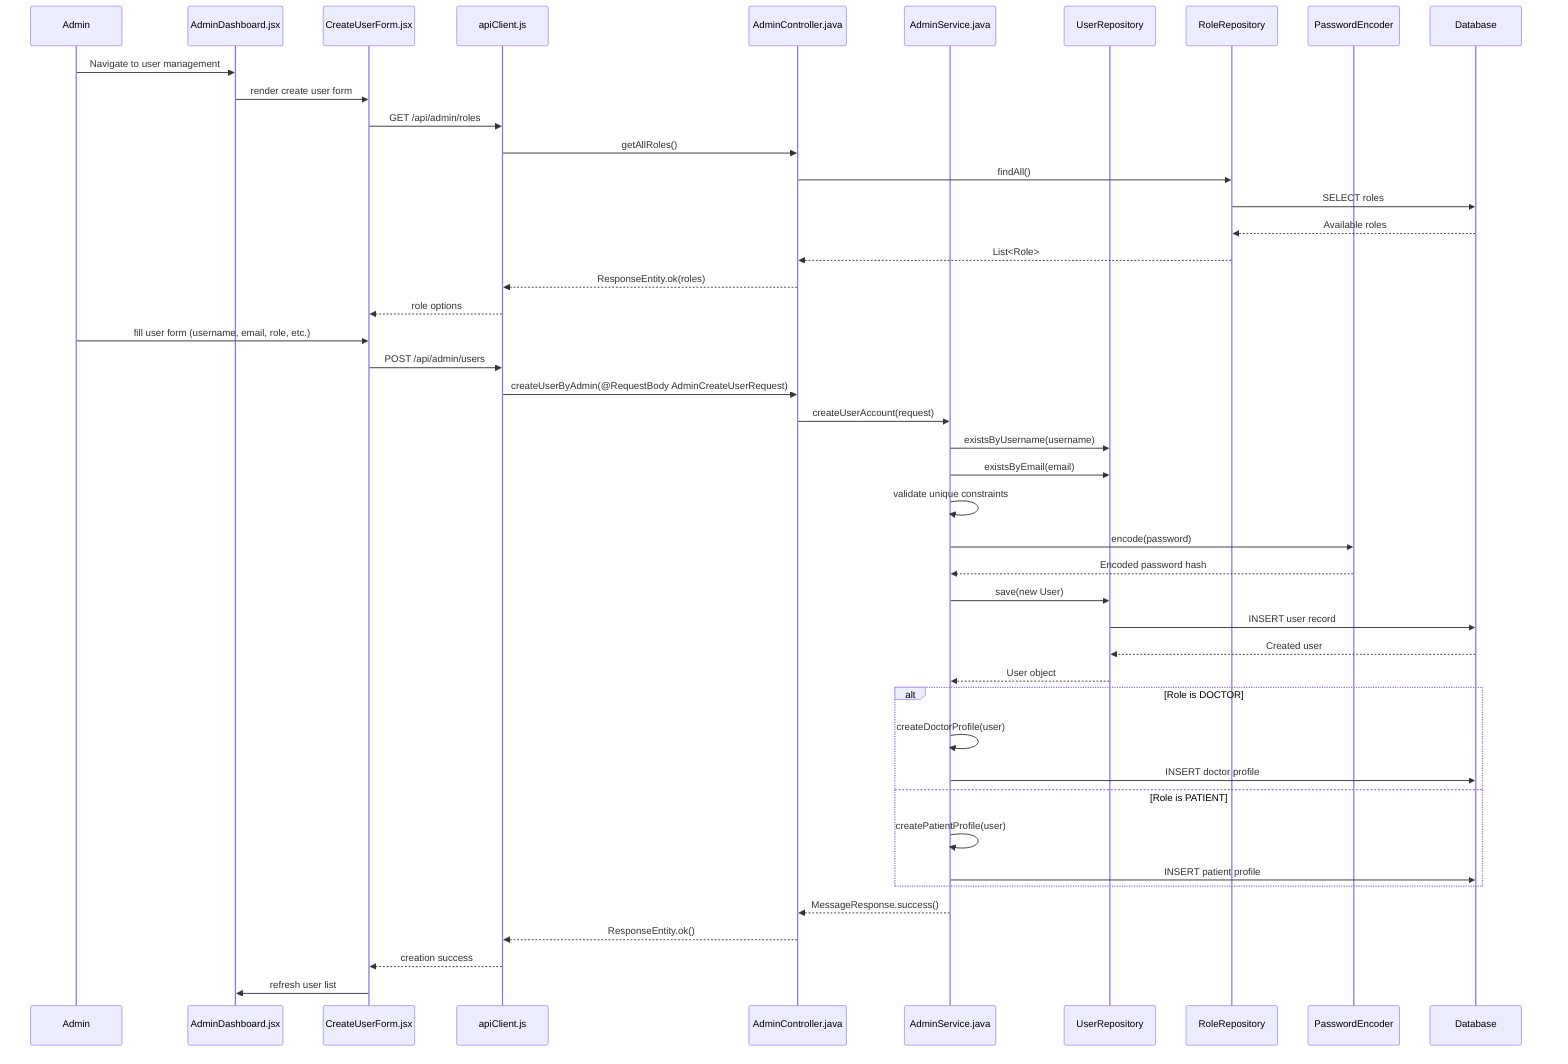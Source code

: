 sequenceDiagram
    participant A as Admin
    participant AD as AdminDashboard.jsx
    participant CUF as CreateUserForm.jsx
    participant API as apiClient.js
    participant AC as AdminController.java
    participant AS as AdminService.java
    participant UR as UserRepository
    participant RR as RoleRepository
    participant PE as PasswordEncoder
    participant DB as Database

    A->>AD: Navigate to user management
    AD->>CUF: render create user form
    CUF->>API: GET /api/admin/roles
    API->>AC: getAllRoles()
    AC->>RR: findAll()
    RR->>DB: SELECT roles
    DB-->>RR: Available roles
    RR-->>AC: List<Role>
    AC-->>API: ResponseEntity.ok(roles)
    API-->>CUF: role options
    
    A->>CUF: fill user form (username, email, role, etc.)
    CUF->>API: POST /api/admin/users
    API->>AC: createUserByAdmin(@RequestBody AdminCreateUserRequest)
    AC->>AS: createUserAccount(request)
    
    AS->>UR: existsByUsername(username)
    AS->>UR: existsByEmail(email)
    AS->>AS: validate unique constraints
    
    AS->>PE: encode(password)
    PE-->>AS: Encoded password hash
    
    AS->>UR: save(new User)
    UR->>DB: INSERT user record
    DB-->>UR: Created user
    UR-->>AS: User object
    
    alt Role is DOCTOR
        AS->>AS: createDoctorProfile(user)
        AS->>DB: INSERT doctor profile
    else Role is PATIENT  
        AS->>AS: createPatientProfile(user)
        AS->>DB: INSERT patient profile
    end
    
    AS-->>AC: MessageResponse.success()
    AC-->>API: ResponseEntity.ok()
    API-->>CUF: creation success
    CUF->>AD: refresh user list